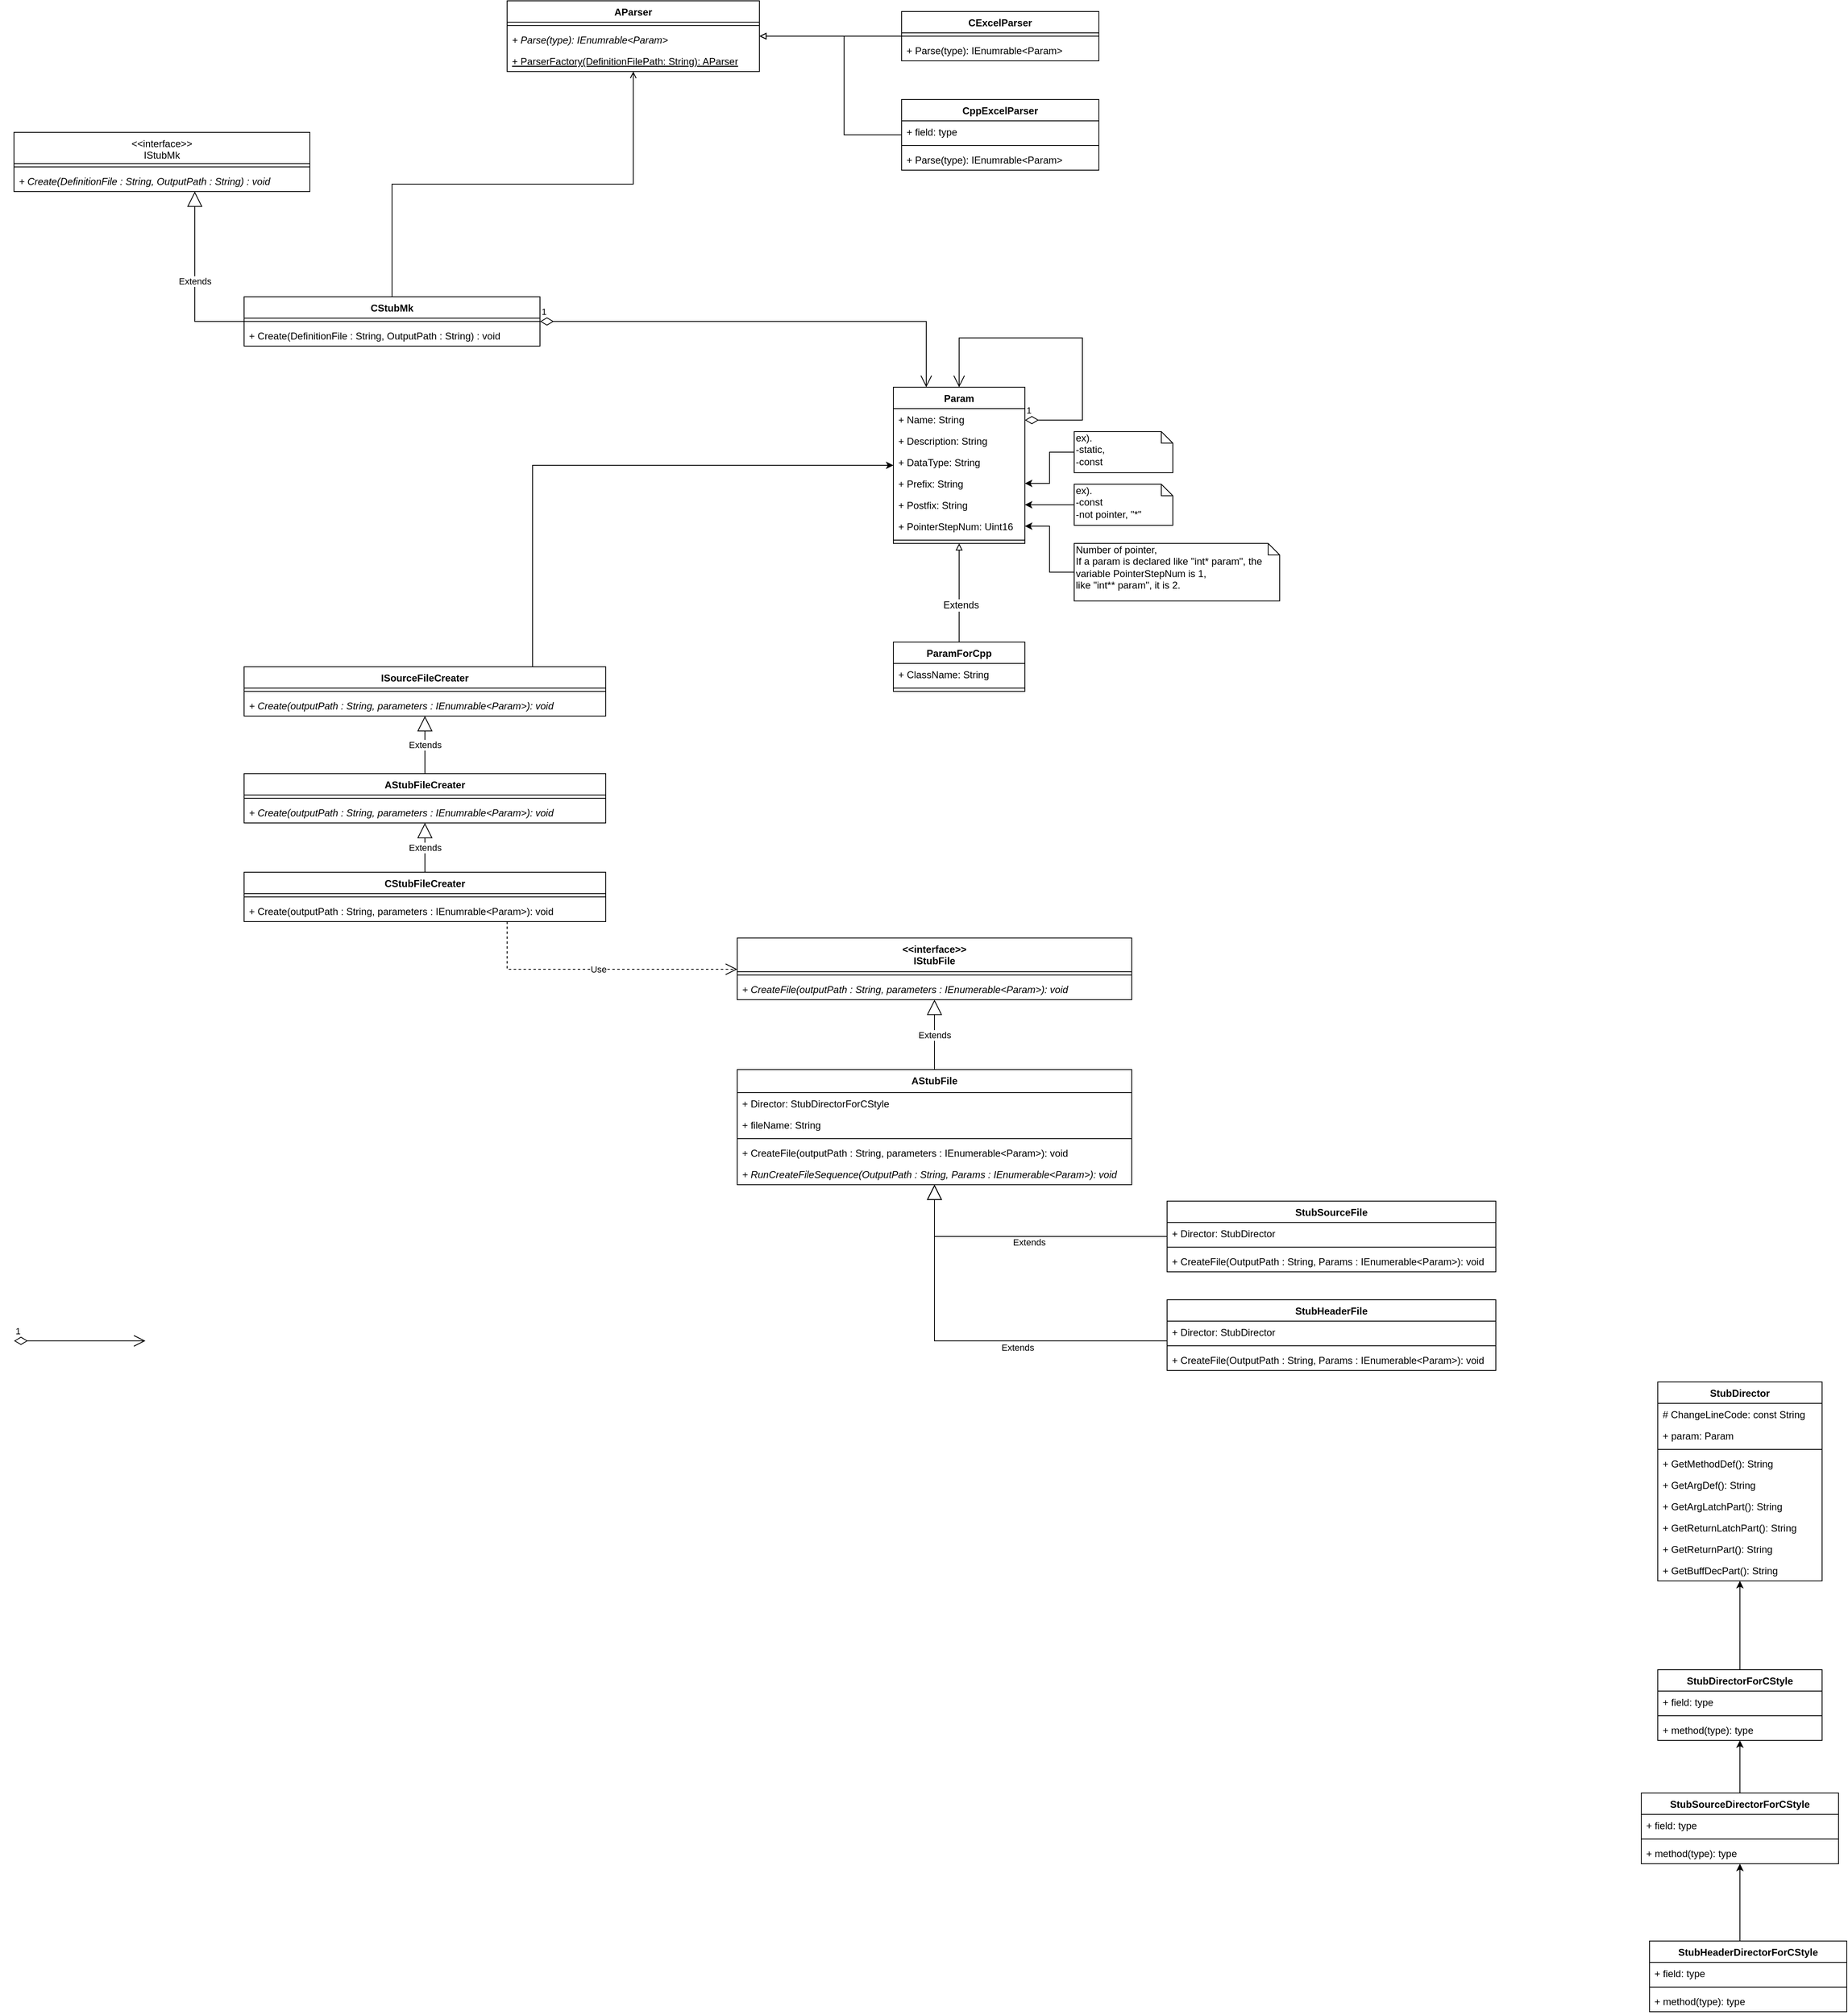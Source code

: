 <mxfile version="12.4.2" type="device" pages="2"><diagram id="QVvu_ek43hdtVGFrfovL" name="Class diagram"><mxGraphModel dx="1913" dy="2015" grid="1" gridSize="10" guides="1" tooltips="1" connect="1" arrows="1" fold="1" page="1" pageScale="1" pageWidth="827" pageHeight="1169" math="0" shadow="0"><root><mxCell id="0"/><mxCell id="1" parent="0"/><mxCell id="JqmOEWngRKhRQlTypjAN-6" style="edgeStyle=orthogonalEdgeStyle;rounded=0;orthogonalLoop=1;jettySize=auto;html=1;endArrow=open;endFill=0;" parent="1" source="FPUpxsADe26cOMh3PT_w-1" target="S-j-BMyVQvXEw7GV-qW3-18" edge="1"><mxGeometry relative="1" as="geometry"/></mxCell><mxCell id="FPUpxsADe26cOMh3PT_w-1" value="CStubMk" style="swimlane;fontStyle=1;align=center;verticalAlign=top;childLayout=stackLayout;horizontal=1;startSize=26;horizontalStack=0;resizeParent=1;resizeParentMax=0;resizeLast=0;collapsible=1;marginBottom=0;" parent="1" vertex="1"><mxGeometry x="40" y="40" width="360" height="60" as="geometry"/></mxCell><mxCell id="FPUpxsADe26cOMh3PT_w-3" value="" style="line;strokeWidth=1;fillColor=none;align=left;verticalAlign=middle;spacingTop=-1;spacingLeft=3;spacingRight=3;rotatable=0;labelPosition=right;points=[];portConstraint=eastwest;" parent="FPUpxsADe26cOMh3PT_w-1" vertex="1"><mxGeometry y="26" width="360" height="8" as="geometry"/></mxCell><mxCell id="FPUpxsADe26cOMh3PT_w-4" value="+ Create(DefinitionFile : String, OutputPath : String) : void" style="text;strokeColor=none;fillColor=none;align=left;verticalAlign=top;spacingLeft=4;spacingRight=4;overflow=hidden;rotatable=0;points=[[0,0.5],[1,0.5]];portConstraint=eastwest;" parent="FPUpxsADe26cOMh3PT_w-1" vertex="1"><mxGeometry y="34" width="360" height="26" as="geometry"/></mxCell><mxCell id="FPUpxsADe26cOMh3PT_w-5" value="Param" style="swimlane;fontStyle=1;align=center;verticalAlign=top;childLayout=stackLayout;horizontal=1;startSize=26;horizontalStack=0;resizeParent=1;resizeParentMax=0;resizeLast=0;collapsible=1;marginBottom=0;" parent="1" vertex="1"><mxGeometry x="830" y="150" width="160" height="190" as="geometry"/></mxCell><mxCell id="FPUpxsADe26cOMh3PT_w-6" value="+ Name: String" style="text;strokeColor=none;fillColor=none;align=left;verticalAlign=top;spacingLeft=4;spacingRight=4;overflow=hidden;rotatable=0;points=[[0,0.5],[1,0.5]];portConstraint=eastwest;" parent="FPUpxsADe26cOMh3PT_w-5" vertex="1"><mxGeometry y="26" width="160" height="26" as="geometry"/></mxCell><mxCell id="FPUpxsADe26cOMh3PT_w-13" value="+ Description: String" style="text;strokeColor=none;fillColor=none;align=left;verticalAlign=top;spacingLeft=4;spacingRight=4;overflow=hidden;rotatable=0;points=[[0,0.5],[1,0.5]];portConstraint=eastwest;" parent="FPUpxsADe26cOMh3PT_w-5" vertex="1"><mxGeometry y="52" width="160" height="26" as="geometry"/></mxCell><mxCell id="FPUpxsADe26cOMh3PT_w-9" value="+ DataType: String" style="text;strokeColor=none;fillColor=none;align=left;verticalAlign=top;spacingLeft=4;spacingRight=4;overflow=hidden;rotatable=0;points=[[0,0.5],[1,0.5]];portConstraint=eastwest;" parent="FPUpxsADe26cOMh3PT_w-5" vertex="1"><mxGeometry y="78" width="160" height="26" as="geometry"/></mxCell><mxCell id="FPUpxsADe26cOMh3PT_w-10" value="+ Prefix: String" style="text;strokeColor=none;fillColor=none;align=left;verticalAlign=top;spacingLeft=4;spacingRight=4;overflow=hidden;rotatable=0;points=[[0,0.5],[1,0.5]];portConstraint=eastwest;" parent="FPUpxsADe26cOMh3PT_w-5" vertex="1"><mxGeometry y="104" width="160" height="26" as="geometry"/></mxCell><mxCell id="FPUpxsADe26cOMh3PT_w-11" value="+ Postfix: String" style="text;strokeColor=none;fillColor=none;align=left;verticalAlign=top;spacingLeft=4;spacingRight=4;overflow=hidden;rotatable=0;points=[[0,0.5],[1,0.5]];portConstraint=eastwest;" parent="FPUpxsADe26cOMh3PT_w-5" vertex="1"><mxGeometry y="130" width="160" height="26" as="geometry"/></mxCell><mxCell id="FPUpxsADe26cOMh3PT_w-12" value="+ PointerStepNum: Uint16" style="text;strokeColor=none;fillColor=none;align=left;verticalAlign=top;spacingLeft=4;spacingRight=4;overflow=hidden;rotatable=0;points=[[0,0.5],[1,0.5]];portConstraint=eastwest;" parent="FPUpxsADe26cOMh3PT_w-5" vertex="1"><mxGeometry y="156" width="160" height="26" as="geometry"/></mxCell><mxCell id="FPUpxsADe26cOMh3PT_w-7" value="" style="line;strokeWidth=1;fillColor=none;align=left;verticalAlign=middle;spacingTop=-1;spacingLeft=3;spacingRight=3;rotatable=0;labelPosition=right;points=[];portConstraint=eastwest;" parent="FPUpxsADe26cOMh3PT_w-5" vertex="1"><mxGeometry y="182" width="160" height="8" as="geometry"/></mxCell><mxCell id="FPUpxsADe26cOMh3PT_w-17" value="1" style="endArrow=open;html=1;endSize=12;startArrow=diamondThin;startSize=14;startFill=0;edgeStyle=orthogonalEdgeStyle;align=left;verticalAlign=bottom;rounded=0;" parent="1" source="FPUpxsADe26cOMh3PT_w-5" target="FPUpxsADe26cOMh3PT_w-5" edge="1"><mxGeometry x="-1" y="3" relative="1" as="geometry"><mxPoint x="890" y="410" as="sourcePoint"/><mxPoint x="1060" y="180" as="targetPoint"/><Array as="points"><mxPoint x="1060" y="190"/><mxPoint x="1060" y="90"/><mxPoint x="910" y="90"/></Array></mxGeometry></mxCell><mxCell id="FPUpxsADe26cOMh3PT_w-19" style="edgeStyle=orthogonalEdgeStyle;rounded=0;orthogonalLoop=1;jettySize=auto;html=1;" parent="1" source="FPUpxsADe26cOMh3PT_w-18" target="FPUpxsADe26cOMh3PT_w-10" edge="1"><mxGeometry relative="1" as="geometry"/></mxCell><mxCell id="FPUpxsADe26cOMh3PT_w-18" value="ex).&lt;br&gt;-static,&lt;br&gt;-const" style="shape=note;whiteSpace=wrap;html=1;size=14;verticalAlign=top;align=left;spacingTop=-6;" parent="1" vertex="1"><mxGeometry x="1050" y="204" width="120" height="50" as="geometry"/></mxCell><mxCell id="FPUpxsADe26cOMh3PT_w-21" style="edgeStyle=orthogonalEdgeStyle;rounded=0;orthogonalLoop=1;jettySize=auto;html=1;" parent="1" source="FPUpxsADe26cOMh3PT_w-20" target="FPUpxsADe26cOMh3PT_w-11" edge="1"><mxGeometry relative="1" as="geometry"/></mxCell><mxCell id="FPUpxsADe26cOMh3PT_w-20" value="ex).&lt;br&gt;-const&lt;br&gt;-not pointer, &quot;*&quot;" style="shape=note;whiteSpace=wrap;html=1;size=14;verticalAlign=top;align=left;spacingTop=-6;" parent="1" vertex="1"><mxGeometry x="1050" y="268" width="120" height="50" as="geometry"/></mxCell><mxCell id="FPUpxsADe26cOMh3PT_w-23" style="edgeStyle=orthogonalEdgeStyle;rounded=0;orthogonalLoop=1;jettySize=auto;html=1;" parent="1" source="FPUpxsADe26cOMh3PT_w-22" target="FPUpxsADe26cOMh3PT_w-12" edge="1"><mxGeometry relative="1" as="geometry"><Array as="points"><mxPoint x="1020" y="375"/><mxPoint x="1020" y="319"/></Array></mxGeometry></mxCell><mxCell id="FPUpxsADe26cOMh3PT_w-22" value="Number of pointer,&lt;br&gt;If a param is declared like &quot;int* param&quot;, the variable PointerStepNum is 1,&lt;br&gt;like &quot;int** param&quot;, it is 2." style="shape=note;whiteSpace=wrap;html=1;size=14;verticalAlign=top;align=left;spacingTop=-6;" parent="1" vertex="1"><mxGeometry x="1050" y="340" width="250" height="70" as="geometry"/></mxCell><mxCell id="FPUpxsADe26cOMh3PT_w-28" style="edgeStyle=orthogonalEdgeStyle;rounded=0;orthogonalLoop=1;jettySize=auto;html=1;" parent="1" source="FPUpxsADe26cOMh3PT_w-24" target="FPUpxsADe26cOMh3PT_w-5" edge="1"><mxGeometry relative="1" as="geometry"><Array as="points"><mxPoint x="391" y="245"/></Array></mxGeometry></mxCell><mxCell id="FPUpxsADe26cOMh3PT_w-24" value="ISourceFileCreater" style="swimlane;fontStyle=1;align=center;verticalAlign=top;childLayout=stackLayout;horizontal=1;startSize=26;horizontalStack=0;resizeParent=1;resizeParentMax=0;resizeLast=0;collapsible=1;marginBottom=0;" parent="1" vertex="1"><mxGeometry x="40" y="490" width="440" height="60" as="geometry"/></mxCell><mxCell id="FPUpxsADe26cOMh3PT_w-26" value="" style="line;strokeWidth=1;fillColor=none;align=left;verticalAlign=middle;spacingTop=-1;spacingLeft=3;spacingRight=3;rotatable=0;labelPosition=right;points=[];portConstraint=eastwest;" parent="FPUpxsADe26cOMh3PT_w-24" vertex="1"><mxGeometry y="26" width="440" height="8" as="geometry"/></mxCell><mxCell id="FPUpxsADe26cOMh3PT_w-27" value="+ Create(outputPath : String, parameters : IEnumrable&lt;Param&gt;): void" style="text;strokeColor=none;fillColor=none;align=left;verticalAlign=top;spacingLeft=4;spacingRight=4;overflow=hidden;rotatable=0;points=[[0,0.5],[1,0.5]];portConstraint=eastwest;fontStyle=2" parent="FPUpxsADe26cOMh3PT_w-24" vertex="1"><mxGeometry y="34" width="440" height="26" as="geometry"/></mxCell><mxCell id="JqmOEWngRKhRQlTypjAN-1" style="edgeStyle=orthogonalEdgeStyle;rounded=0;orthogonalLoop=1;jettySize=auto;html=1;endArrow=block;endFill=0;" parent="1" source="FPUpxsADe26cOMh3PT_w-37" target="FPUpxsADe26cOMh3PT_w-5" edge="1"><mxGeometry relative="1" as="geometry"/></mxCell><mxCell id="JqmOEWngRKhRQlTypjAN-2" value="Extends" style="text;html=1;align=center;verticalAlign=middle;resizable=0;points=[];;labelBackgroundColor=#ffffff;" parent="JqmOEWngRKhRQlTypjAN-1" vertex="1" connectable="0"><mxGeometry x="-0.25" y="-2" relative="1" as="geometry"><mxPoint as="offset"/></mxGeometry></mxCell><mxCell id="FPUpxsADe26cOMh3PT_w-37" value="ParamForCpp" style="swimlane;fontStyle=1;align=center;verticalAlign=top;childLayout=stackLayout;horizontal=1;startSize=26;horizontalStack=0;resizeParent=1;resizeParentMax=0;resizeLast=0;collapsible=1;marginBottom=0;" parent="1" vertex="1"><mxGeometry x="830" y="460" width="160" height="60" as="geometry"/></mxCell><mxCell id="FPUpxsADe26cOMh3PT_w-38" value="+ ClassName: String" style="text;strokeColor=none;fillColor=none;align=left;verticalAlign=top;spacingLeft=4;spacingRight=4;overflow=hidden;rotatable=0;points=[[0,0.5],[1,0.5]];portConstraint=eastwest;" parent="FPUpxsADe26cOMh3PT_w-37" vertex="1"><mxGeometry y="26" width="160" height="26" as="geometry"/></mxCell><mxCell id="FPUpxsADe26cOMh3PT_w-39" value="" style="line;strokeWidth=1;fillColor=none;align=left;verticalAlign=middle;spacingTop=-1;spacingLeft=3;spacingRight=3;rotatable=0;labelPosition=right;points=[];portConstraint=eastwest;" parent="FPUpxsADe26cOMh3PT_w-37" vertex="1"><mxGeometry y="52" width="160" height="8" as="geometry"/></mxCell><mxCell id="4OHOIxx0dnx0S5uW3_Jd-1" value="StubSourceFile" style="swimlane;fontStyle=1;align=center;verticalAlign=top;childLayout=stackLayout;horizontal=1;startSize=26;horizontalStack=0;resizeParent=1;resizeParentMax=0;resizeLast=0;collapsible=1;marginBottom=0;" parent="1" vertex="1"><mxGeometry x="1163" y="1140" width="400" height="86" as="geometry"/></mxCell><mxCell id="4OHOIxx0dnx0S5uW3_Jd-43" value="+ Director: StubDirector" style="text;strokeColor=none;fillColor=none;align=left;verticalAlign=top;spacingLeft=4;spacingRight=4;overflow=hidden;rotatable=0;points=[[0,0.5],[1,0.5]];portConstraint=eastwest;" parent="4OHOIxx0dnx0S5uW3_Jd-1" vertex="1"><mxGeometry y="26" width="400" height="26" as="geometry"/></mxCell><mxCell id="4OHOIxx0dnx0S5uW3_Jd-3" value="" style="line;strokeWidth=1;fillColor=none;align=left;verticalAlign=middle;spacingTop=-1;spacingLeft=3;spacingRight=3;rotatable=0;labelPosition=right;points=[];portConstraint=eastwest;" parent="4OHOIxx0dnx0S5uW3_Jd-1" vertex="1"><mxGeometry y="52" width="400" height="8" as="geometry"/></mxCell><mxCell id="4OHOIxx0dnx0S5uW3_Jd-64" value="+ CreateFile(OutputPath : String, Params : IEnumerable&lt;Param&gt;): void" style="text;strokeColor=none;fillColor=none;align=left;verticalAlign=top;spacingLeft=4;spacingRight=4;overflow=hidden;rotatable=0;points=[[0,0.5],[1,0.5]];portConstraint=eastwest;fontStyle=0" parent="4OHOIxx0dnx0S5uW3_Jd-1" vertex="1"><mxGeometry y="60" width="400" height="26" as="geometry"/></mxCell><mxCell id="4OHOIxx0dnx0S5uW3_Jd-6" value="StubHeaderFile" style="swimlane;fontStyle=1;align=center;verticalAlign=top;childLayout=stackLayout;horizontal=1;startSize=26;horizontalStack=0;resizeParent=1;resizeParentMax=0;resizeLast=0;collapsible=1;marginBottom=0;" parent="1" vertex="1"><mxGeometry x="1163" y="1260" width="400" height="86" as="geometry"/></mxCell><mxCell id="4OHOIxx0dnx0S5uW3_Jd-44" value="+ Director: StubDirector" style="text;strokeColor=none;fillColor=none;align=left;verticalAlign=top;spacingLeft=4;spacingRight=4;overflow=hidden;rotatable=0;points=[[0,0.5],[1,0.5]];portConstraint=eastwest;" parent="4OHOIxx0dnx0S5uW3_Jd-6" vertex="1"><mxGeometry y="26" width="400" height="26" as="geometry"/></mxCell><mxCell id="4OHOIxx0dnx0S5uW3_Jd-7" value="" style="line;strokeWidth=1;fillColor=none;align=left;verticalAlign=middle;spacingTop=-1;spacingLeft=3;spacingRight=3;rotatable=0;labelPosition=right;points=[];portConstraint=eastwest;" parent="4OHOIxx0dnx0S5uW3_Jd-6" vertex="1"><mxGeometry y="52" width="400" height="8" as="geometry"/></mxCell><mxCell id="4OHOIxx0dnx0S5uW3_Jd-65" value="+ CreateFile(OutputPath : String, Params : IEnumerable&lt;Param&gt;): void" style="text;strokeColor=none;fillColor=none;align=left;verticalAlign=top;spacingLeft=4;spacingRight=4;overflow=hidden;rotatable=0;points=[[0,0.5],[1,0.5]];portConstraint=eastwest;fontStyle=0" parent="4OHOIxx0dnx0S5uW3_Jd-6" vertex="1"><mxGeometry y="60" width="400" height="26" as="geometry"/></mxCell><mxCell id="4OHOIxx0dnx0S5uW3_Jd-15" value="StubDirector" style="swimlane;fontStyle=1;align=center;verticalAlign=top;childLayout=stackLayout;horizontal=1;startSize=26;horizontalStack=0;resizeParent=1;resizeParentMax=0;resizeLast=0;collapsible=1;marginBottom=0;" parent="1" vertex="1"><mxGeometry x="1760" y="1360" width="200" height="242" as="geometry"/></mxCell><mxCell id="4OHOIxx0dnx0S5uW3_Jd-41" value="# ChangeLineCode: const String" style="text;strokeColor=none;fillColor=none;align=left;verticalAlign=top;spacingLeft=4;spacingRight=4;overflow=hidden;rotatable=0;points=[[0,0.5],[1,0.5]];portConstraint=eastwest;" parent="4OHOIxx0dnx0S5uW3_Jd-15" vertex="1"><mxGeometry y="26" width="200" height="26" as="geometry"/></mxCell><mxCell id="4OHOIxx0dnx0S5uW3_Jd-16" value="+ param: Param" style="text;strokeColor=none;fillColor=none;align=left;verticalAlign=top;spacingLeft=4;spacingRight=4;overflow=hidden;rotatable=0;points=[[0,0.5],[1,0.5]];portConstraint=eastwest;" parent="4OHOIxx0dnx0S5uW3_Jd-15" vertex="1"><mxGeometry y="52" width="200" height="26" as="geometry"/></mxCell><mxCell id="4OHOIxx0dnx0S5uW3_Jd-17" value="" style="line;strokeWidth=1;fillColor=none;align=left;verticalAlign=middle;spacingTop=-1;spacingLeft=3;spacingRight=3;rotatable=0;labelPosition=right;points=[];portConstraint=eastwest;" parent="4OHOIxx0dnx0S5uW3_Jd-15" vertex="1"><mxGeometry y="78" width="200" height="8" as="geometry"/></mxCell><mxCell id="4OHOIxx0dnx0S5uW3_Jd-18" value="+ GetMethodDef(): String" style="text;strokeColor=none;fillColor=none;align=left;verticalAlign=top;spacingLeft=4;spacingRight=4;overflow=hidden;rotatable=0;points=[[0,0.5],[1,0.5]];portConstraint=eastwest;" parent="4OHOIxx0dnx0S5uW3_Jd-15" vertex="1"><mxGeometry y="86" width="200" height="26" as="geometry"/></mxCell><mxCell id="4OHOIxx0dnx0S5uW3_Jd-19" value="+ GetArgDef(): String" style="text;strokeColor=none;fillColor=none;align=left;verticalAlign=top;spacingLeft=4;spacingRight=4;overflow=hidden;rotatable=0;points=[[0,0.5],[1,0.5]];portConstraint=eastwest;" parent="4OHOIxx0dnx0S5uW3_Jd-15" vertex="1"><mxGeometry y="112" width="200" height="26" as="geometry"/></mxCell><mxCell id="4OHOIxx0dnx0S5uW3_Jd-20" value="+ GetArgLatchPart(): String" style="text;strokeColor=none;fillColor=none;align=left;verticalAlign=top;spacingLeft=4;spacingRight=4;overflow=hidden;rotatable=0;points=[[0,0.5],[1,0.5]];portConstraint=eastwest;" parent="4OHOIxx0dnx0S5uW3_Jd-15" vertex="1"><mxGeometry y="138" width="200" height="26" as="geometry"/></mxCell><mxCell id="4OHOIxx0dnx0S5uW3_Jd-21" value="+ GetReturnLatchPart(): String" style="text;strokeColor=none;fillColor=none;align=left;verticalAlign=top;spacingLeft=4;spacingRight=4;overflow=hidden;rotatable=0;points=[[0,0.5],[1,0.5]];portConstraint=eastwest;" parent="4OHOIxx0dnx0S5uW3_Jd-15" vertex="1"><mxGeometry y="164" width="200" height="26" as="geometry"/></mxCell><mxCell id="4OHOIxx0dnx0S5uW3_Jd-42" value="+ GetReturnPart(): String" style="text;strokeColor=none;fillColor=none;align=left;verticalAlign=top;spacingLeft=4;spacingRight=4;overflow=hidden;rotatable=0;points=[[0,0.5],[1,0.5]];portConstraint=eastwest;" parent="4OHOIxx0dnx0S5uW3_Jd-15" vertex="1"><mxGeometry y="190" width="200" height="26" as="geometry"/></mxCell><mxCell id="4OHOIxx0dnx0S5uW3_Jd-37" value="+ GetBuffDecPart(): String" style="text;strokeColor=none;fillColor=none;align=left;verticalAlign=top;spacingLeft=4;spacingRight=4;overflow=hidden;rotatable=0;points=[[0,0.5],[1,0.5]];portConstraint=eastwest;" parent="4OHOIxx0dnx0S5uW3_Jd-15" vertex="1"><mxGeometry y="216" width="200" height="26" as="geometry"/></mxCell><mxCell id="4OHOIxx0dnx0S5uW3_Jd-54" value="AStubFile" style="swimlane;fontStyle=1;align=center;verticalAlign=top;childLayout=stackLayout;horizontal=1;startSize=28;horizontalStack=0;resizeParent=1;resizeParentMax=0;resizeLast=0;collapsible=1;marginBottom=0;" parent="1" vertex="1"><mxGeometry x="640" y="980" width="480" height="140" as="geometry"/></mxCell><mxCell id="Dy_hGexzc8GMt8z0OF9P-2" value="+ Director: StubDirectorForCStyle" style="text;strokeColor=none;fillColor=none;align=left;verticalAlign=top;spacingLeft=4;spacingRight=4;overflow=hidden;rotatable=0;points=[[0,0.5],[1,0.5]];portConstraint=eastwest;" parent="4OHOIxx0dnx0S5uW3_Jd-54" vertex="1"><mxGeometry y="28" width="480" height="26" as="geometry"/></mxCell><mxCell id="Dy_hGexzc8GMt8z0OF9P-3" value="+ fileName: String" style="text;strokeColor=none;fillColor=none;align=left;verticalAlign=top;spacingLeft=4;spacingRight=4;overflow=hidden;rotatable=0;points=[[0,0.5],[1,0.5]];portConstraint=eastwest;" parent="4OHOIxx0dnx0S5uW3_Jd-54" vertex="1"><mxGeometry y="54" width="480" height="26" as="geometry"/></mxCell><mxCell id="4OHOIxx0dnx0S5uW3_Jd-56" value="" style="line;strokeWidth=1;fillColor=none;align=left;verticalAlign=middle;spacingTop=-1;spacingLeft=3;spacingRight=3;rotatable=0;labelPosition=right;points=[];portConstraint=eastwest;" parent="4OHOIxx0dnx0S5uW3_Jd-54" vertex="1"><mxGeometry y="80" width="480" height="8" as="geometry"/></mxCell><mxCell id="Dy_hGexzc8GMt8z0OF9P-1" value="+ CreateFile(outputPath : String, parameters : IEnumerable&lt;Param&gt;): void" style="text;strokeColor=none;fillColor=none;align=left;verticalAlign=top;spacingLeft=4;spacingRight=4;overflow=hidden;rotatable=0;points=[[0,0.5],[1,0.5]];portConstraint=eastwest;fontStyle=0" parent="4OHOIxx0dnx0S5uW3_Jd-54" vertex="1"><mxGeometry y="88" width="480" height="26" as="geometry"/></mxCell><mxCell id="4OHOIxx0dnx0S5uW3_Jd-61" value="+ RunCreateFileSequence(OutputPath : String, Params : IEnumerable&lt;Param&gt;): void" style="text;strokeColor=none;fillColor=none;align=left;verticalAlign=top;spacingLeft=4;spacingRight=4;overflow=hidden;rotatable=0;points=[[0,0.5],[1,0.5]];portConstraint=eastwest;fontStyle=2" parent="4OHOIxx0dnx0S5uW3_Jd-54" vertex="1"><mxGeometry y="114" width="480" height="26" as="geometry"/></mxCell><mxCell id="Dy_hGexzc8GMt8z0OF9P-4" value="&lt;&lt;interface&gt;&gt;&#10;IStubFile" style="swimlane;fontStyle=1;align=center;verticalAlign=top;childLayout=stackLayout;horizontal=1;startSize=41;horizontalStack=0;resizeParent=1;resizeParentMax=0;resizeLast=0;collapsible=1;marginBottom=0;" parent="1" vertex="1"><mxGeometry x="640" y="820" width="480" height="75" as="geometry"/></mxCell><mxCell id="Dy_hGexzc8GMt8z0OF9P-7" value="" style="line;strokeWidth=1;fillColor=none;align=left;verticalAlign=middle;spacingTop=-1;spacingLeft=3;spacingRight=3;rotatable=0;labelPosition=right;points=[];portConstraint=eastwest;" parent="Dy_hGexzc8GMt8z0OF9P-4" vertex="1"><mxGeometry y="41" width="480" height="8" as="geometry"/></mxCell><mxCell id="Dy_hGexzc8GMt8z0OF9P-8" value="+ CreateFile(outputPath : String, parameters : IEnumerable&lt;Param&gt;): void" style="text;strokeColor=none;fillColor=none;align=left;verticalAlign=top;spacingLeft=4;spacingRight=4;overflow=hidden;rotatable=0;points=[[0,0.5],[1,0.5]];portConstraint=eastwest;fontStyle=2" parent="Dy_hGexzc8GMt8z0OF9P-4" vertex="1"><mxGeometry y="49" width="480" height="26" as="geometry"/></mxCell><mxCell id="Dy_hGexzc8GMt8z0OF9P-11" value="AStubFileCreater" style="swimlane;fontStyle=1;align=center;verticalAlign=top;childLayout=stackLayout;horizontal=1;startSize=26;horizontalStack=0;resizeParent=1;resizeParentMax=0;resizeLast=0;collapsible=1;marginBottom=0;" parent="1" vertex="1"><mxGeometry x="40" y="620" width="440" height="60" as="geometry"/></mxCell><mxCell id="Dy_hGexzc8GMt8z0OF9P-13" value="" style="line;strokeWidth=1;fillColor=none;align=left;verticalAlign=middle;spacingTop=-1;spacingLeft=3;spacingRight=3;rotatable=0;labelPosition=right;points=[];portConstraint=eastwest;" parent="Dy_hGexzc8GMt8z0OF9P-11" vertex="1"><mxGeometry y="26" width="440" height="8" as="geometry"/></mxCell><mxCell id="Dy_hGexzc8GMt8z0OF9P-27" value="+ Create(outputPath : String, parameters : IEnumrable&lt;Param&gt;): void" style="text;strokeColor=none;fillColor=none;align=left;verticalAlign=top;spacingLeft=4;spacingRight=4;overflow=hidden;rotatable=0;points=[[0,0.5],[1,0.5]];portConstraint=eastwest;fontStyle=2" parent="Dy_hGexzc8GMt8z0OF9P-11" vertex="1"><mxGeometry y="34" width="440" height="26" as="geometry"/></mxCell><mxCell id="Dy_hGexzc8GMt8z0OF9P-16" value="CStubFileCreater" style="swimlane;fontStyle=1;align=center;verticalAlign=top;childLayout=stackLayout;horizontal=1;startSize=26;horizontalStack=0;resizeParent=1;resizeParentMax=0;resizeLast=0;collapsible=1;marginBottom=0;" parent="1" vertex="1"><mxGeometry x="40" y="740" width="440" height="60" as="geometry"/></mxCell><mxCell id="Dy_hGexzc8GMt8z0OF9P-17" value="" style="line;strokeWidth=1;fillColor=none;align=left;verticalAlign=middle;spacingTop=-1;spacingLeft=3;spacingRight=3;rotatable=0;labelPosition=right;points=[];portConstraint=eastwest;" parent="Dy_hGexzc8GMt8z0OF9P-16" vertex="1"><mxGeometry y="26" width="440" height="8" as="geometry"/></mxCell><mxCell id="Dy_hGexzc8GMt8z0OF9P-28" value="+ Create(outputPath : String, parameters : IEnumrable&lt;Param&gt;): void" style="text;strokeColor=none;fillColor=none;align=left;verticalAlign=top;spacingLeft=4;spacingRight=4;overflow=hidden;rotatable=0;points=[[0,0.5],[1,0.5]];portConstraint=eastwest;fontStyle=0" parent="Dy_hGexzc8GMt8z0OF9P-16" vertex="1"><mxGeometry y="34" width="440" height="26" as="geometry"/></mxCell><mxCell id="Dy_hGexzc8GMt8z0OF9P-19" value="Extends" style="endArrow=block;endSize=16;endFill=0;html=1;" parent="1" source="Dy_hGexzc8GMt8z0OF9P-11" target="FPUpxsADe26cOMh3PT_w-24" edge="1"><mxGeometry width="160" relative="1" as="geometry"><mxPoint x="310" y="600" as="sourcePoint"/><mxPoint x="220" y="910" as="targetPoint"/></mxGeometry></mxCell><mxCell id="Dy_hGexzc8GMt8z0OF9P-20" value="Extends" style="endArrow=block;endSize=16;endFill=0;html=1;" parent="1" source="Dy_hGexzc8GMt8z0OF9P-16" target="Dy_hGexzc8GMt8z0OF9P-11" edge="1"><mxGeometry width="160" relative="1" as="geometry"><mxPoint x="140" y="960" as="sourcePoint"/><mxPoint x="300" y="960" as="targetPoint"/></mxGeometry></mxCell><mxCell id="Dy_hGexzc8GMt8z0OF9P-21" value="Extends" style="endArrow=block;endSize=16;endFill=0;html=1;" parent="1" source="4OHOIxx0dnx0S5uW3_Jd-54" target="Dy_hGexzc8GMt8z0OF9P-4" edge="1"><mxGeometry width="160" relative="1" as="geometry"><mxPoint x="830" y="1240" as="sourcePoint"/><mxPoint x="990" y="1240" as="targetPoint"/></mxGeometry></mxCell><mxCell id="Dy_hGexzc8GMt8z0OF9P-22" value="Extends" style="endArrow=block;endSize=16;endFill=0;html=1;edgeStyle=orthogonalEdgeStyle;rounded=0;" parent="1" source="4OHOIxx0dnx0S5uW3_Jd-1" target="4OHOIxx0dnx0S5uW3_Jd-54" edge="1"><mxGeometry x="-0.029" y="7" width="160" relative="1" as="geometry"><mxPoint x="650" y="1310" as="sourcePoint"/><mxPoint x="810" y="1310" as="targetPoint"/><mxPoint as="offset"/></mxGeometry></mxCell><mxCell id="Dy_hGexzc8GMt8z0OF9P-23" value="Extends" style="endArrow=block;endSize=16;endFill=0;html=1;edgeStyle=elbowEdgeStyle;rounded=0;elbow=vertical;" parent="1" source="4OHOIxx0dnx0S5uW3_Jd-6" target="4OHOIxx0dnx0S5uW3_Jd-54" edge="1"><mxGeometry x="-0.23" y="8" width="160" relative="1" as="geometry"><mxPoint x="770" y="1330" as="sourcePoint"/><mxPoint x="930" y="1330" as="targetPoint"/><Array as="points"><mxPoint x="880" y="1310"/></Array><mxPoint as="offset"/></mxGeometry></mxCell><mxCell id="Dy_hGexzc8GMt8z0OF9P-24" value="Use" style="endArrow=open;endSize=12;dashed=1;html=1;edgeStyle=orthogonalEdgeStyle;strokeColor=#000000;rounded=0;fillColor=#ffe6cc;" parent="1" source="Dy_hGexzc8GMt8z0OF9P-16" target="Dy_hGexzc8GMt8z0OF9P-4" edge="1"><mxGeometry width="160" relative="1" as="geometry"><mxPoint x="230" y="990" as="sourcePoint"/><mxPoint x="390" y="990" as="targetPoint"/><Array as="points"><mxPoint x="360" y="858"/></Array></mxGeometry></mxCell><mxCell id="S-j-BMyVQvXEw7GV-qW3-5" value="1" style="endArrow=open;html=1;endSize=12;startArrow=diamondThin;startSize=14;startFill=0;edgeStyle=orthogonalEdgeStyle;align=left;verticalAlign=bottom;rounded=0;" parent="1" source="FPUpxsADe26cOMh3PT_w-1" target="FPUpxsADe26cOMh3PT_w-5" edge="1"><mxGeometry x="-1" y="3" relative="1" as="geometry"><mxPoint x="450" y="80" as="sourcePoint"/><mxPoint x="810" y="130" as="targetPoint"/><Array as="points"><mxPoint x="870" y="70"/></Array></mxGeometry></mxCell><mxCell id="S-j-BMyVQvXEw7GV-qW3-8" value="&lt;&lt;interface&gt;&gt;&#10;IStubMk" style="swimlane;fontStyle=0;align=center;verticalAlign=top;childLayout=stackLayout;horizontal=1;startSize=38;horizontalStack=0;resizeParent=1;resizeParentMax=0;resizeLast=0;collapsible=1;marginBottom=0;" parent="1" vertex="1"><mxGeometry x="-240" y="-160" width="360" height="72" as="geometry"/></mxCell><mxCell id="S-j-BMyVQvXEw7GV-qW3-10" value="" style="line;strokeWidth=1;fillColor=none;align=left;verticalAlign=middle;spacingTop=-1;spacingLeft=3;spacingRight=3;rotatable=0;labelPosition=right;points=[];portConstraint=eastwest;" parent="S-j-BMyVQvXEw7GV-qW3-8" vertex="1"><mxGeometry y="38" width="360" height="8" as="geometry"/></mxCell><mxCell id="S-j-BMyVQvXEw7GV-qW3-12" value="+ Create(DefinitionFile : String, OutputPath : String) : void" style="text;strokeColor=none;fillColor=none;align=left;verticalAlign=top;spacingLeft=4;spacingRight=4;overflow=hidden;rotatable=0;points=[[0,0.5],[1,0.5]];portConstraint=eastwest;fontStyle=2" parent="S-j-BMyVQvXEw7GV-qW3-8" vertex="1"><mxGeometry y="46" width="360" height="26" as="geometry"/></mxCell><mxCell id="S-j-BMyVQvXEw7GV-qW3-13" value="1" style="endArrow=open;html=1;endSize=12;startArrow=diamondThin;startSize=14;startFill=0;edgeStyle=orthogonalEdgeStyle;align=left;verticalAlign=bottom;" parent="1" edge="1"><mxGeometry x="-1" y="3" relative="1" as="geometry"><mxPoint x="-240" y="1310" as="sourcePoint"/><mxPoint x="-80" y="1310" as="targetPoint"/></mxGeometry></mxCell><mxCell id="S-j-BMyVQvXEw7GV-qW3-14" value="Extends" style="endArrow=block;endSize=16;endFill=0;html=1;edgeStyle=orthogonalEdgeStyle;strokeColor=#000000;rounded=0;" parent="1" source="FPUpxsADe26cOMh3PT_w-1" target="S-j-BMyVQvXEw7GV-qW3-8" edge="1"><mxGeometry width="160" relative="1" as="geometry"><mxPoint x="-270" y="219" as="sourcePoint"/><mxPoint x="-110" y="219" as="targetPoint"/><Array as="points"><mxPoint x="-20" y="70"/></Array></mxGeometry></mxCell><mxCell id="S-j-BMyVQvXEw7GV-qW3-18" value="AParser" style="swimlane;fontStyle=1;align=center;verticalAlign=top;childLayout=stackLayout;horizontal=1;startSize=26;horizontalStack=0;resizeParent=1;resizeParentMax=0;resizeLast=0;collapsible=1;marginBottom=0;" parent="1" vertex="1"><mxGeometry x="360" y="-320" width="307" height="86" as="geometry"/></mxCell><mxCell id="S-j-BMyVQvXEw7GV-qW3-20" value="" style="line;strokeWidth=1;fillColor=none;align=left;verticalAlign=middle;spacingTop=-1;spacingLeft=3;spacingRight=3;rotatable=0;labelPosition=right;points=[];portConstraint=eastwest;" parent="S-j-BMyVQvXEw7GV-qW3-18" vertex="1"><mxGeometry y="26" width="307" height="8" as="geometry"/></mxCell><mxCell id="S-j-BMyVQvXEw7GV-qW3-21" value="+ Parse(type): IEnumrable&lt;Param&gt;" style="text;strokeColor=none;fillColor=none;align=left;verticalAlign=top;spacingLeft=4;spacingRight=4;overflow=hidden;rotatable=0;points=[[0,0.5],[1,0.5]];portConstraint=eastwest;fontStyle=2" parent="S-j-BMyVQvXEw7GV-qW3-18" vertex="1"><mxGeometry y="34" width="307" height="26" as="geometry"/></mxCell><mxCell id="JqmOEWngRKhRQlTypjAN-3" value="+ ParserFactory(DefinitionFilePath: String): AParser" style="text;strokeColor=none;fillColor=none;align=left;verticalAlign=top;spacingLeft=4;spacingRight=4;overflow=hidden;rotatable=0;points=[[0,0.5],[1,0.5]];portConstraint=eastwest;fontStyle=4" parent="S-j-BMyVQvXEw7GV-qW3-18" vertex="1"><mxGeometry y="60" width="307" height="26" as="geometry"/></mxCell><mxCell id="JqmOEWngRKhRQlTypjAN-4" style="edgeStyle=orthogonalEdgeStyle;rounded=0;orthogonalLoop=1;jettySize=auto;html=1;endArrow=block;endFill=0;" parent="1" source="S-j-BMyVQvXEw7GV-qW3-22" target="S-j-BMyVQvXEw7GV-qW3-18" edge="1"><mxGeometry relative="1" as="geometry"><mxPoint x="810" y="-280" as="targetPoint"/></mxGeometry></mxCell><mxCell id="S-j-BMyVQvXEw7GV-qW3-22" value="CExcelParser" style="swimlane;fontStyle=1;align=center;verticalAlign=top;childLayout=stackLayout;horizontal=1;startSize=26;horizontalStack=0;resizeParent=1;resizeParentMax=0;resizeLast=0;collapsible=1;marginBottom=0;" parent="1" vertex="1"><mxGeometry x="840" y="-307" width="240" height="60" as="geometry"/></mxCell><mxCell id="S-j-BMyVQvXEw7GV-qW3-24" value="" style="line;strokeWidth=1;fillColor=none;align=left;verticalAlign=middle;spacingTop=-1;spacingLeft=3;spacingRight=3;rotatable=0;labelPosition=right;points=[];portConstraint=eastwest;" parent="S-j-BMyVQvXEw7GV-qW3-22" vertex="1"><mxGeometry y="26" width="240" height="8" as="geometry"/></mxCell><mxCell id="JqmOEWngRKhRQlTypjAN-8" value="+ Parse(type): IEnumrable&lt;Param&gt;" style="text;strokeColor=none;fillColor=none;align=left;verticalAlign=top;spacingLeft=4;spacingRight=4;overflow=hidden;rotatable=0;points=[[0,0.5],[1,0.5]];portConstraint=eastwest;fontStyle=0" parent="S-j-BMyVQvXEw7GV-qW3-22" vertex="1"><mxGeometry y="34" width="240" height="26" as="geometry"/></mxCell><mxCell id="JqmOEWngRKhRQlTypjAN-5" style="edgeStyle=orthogonalEdgeStyle;rounded=0;orthogonalLoop=1;jettySize=auto;html=1;endArrow=block;endFill=0;" parent="1" source="S-j-BMyVQvXEw7GV-qW3-31" target="S-j-BMyVQvXEw7GV-qW3-18" edge="1"><mxGeometry relative="1" as="geometry"><Array as="points"><mxPoint x="770" y="-157"/><mxPoint x="770" y="-277"/></Array></mxGeometry></mxCell><mxCell id="S-j-BMyVQvXEw7GV-qW3-31" value="CppExcelParser" style="swimlane;fontStyle=1;align=center;verticalAlign=top;childLayout=stackLayout;horizontal=1;startSize=26;horizontalStack=0;resizeParent=1;resizeParentMax=0;resizeLast=0;collapsible=1;marginBottom=0;" parent="1" vertex="1"><mxGeometry x="840" y="-200" width="240" height="86" as="geometry"/></mxCell><mxCell id="S-j-BMyVQvXEw7GV-qW3-32" value="+ field: type" style="text;strokeColor=none;fillColor=none;align=left;verticalAlign=top;spacingLeft=4;spacingRight=4;overflow=hidden;rotatable=0;points=[[0,0.5],[1,0.5]];portConstraint=eastwest;" parent="S-j-BMyVQvXEw7GV-qW3-31" vertex="1"><mxGeometry y="26" width="240" height="26" as="geometry"/></mxCell><mxCell id="S-j-BMyVQvXEw7GV-qW3-33" value="" style="line;strokeWidth=1;fillColor=none;align=left;verticalAlign=middle;spacingTop=-1;spacingLeft=3;spacingRight=3;rotatable=0;labelPosition=right;points=[];portConstraint=eastwest;" parent="S-j-BMyVQvXEw7GV-qW3-31" vertex="1"><mxGeometry y="52" width="240" height="8" as="geometry"/></mxCell><mxCell id="JqmOEWngRKhRQlTypjAN-7" value="+ Parse(type): IEnumrable&lt;Param&gt;" style="text;strokeColor=none;fillColor=none;align=left;verticalAlign=top;spacingLeft=4;spacingRight=4;overflow=hidden;rotatable=0;points=[[0,0.5],[1,0.5]];portConstraint=eastwest;fontStyle=0" parent="S-j-BMyVQvXEw7GV-qW3-31" vertex="1"><mxGeometry y="60" width="240" height="26" as="geometry"/></mxCell><mxCell id="ejTuM_weaD1bBQrZ4tsD-5" style="edgeStyle=orthogonalEdgeStyle;rounded=0;orthogonalLoop=1;jettySize=auto;html=1;" parent="1" source="ejTuM_weaD1bBQrZ4tsD-1" target="4OHOIxx0dnx0S5uW3_Jd-15" edge="1"><mxGeometry relative="1" as="geometry"/></mxCell><mxCell id="ejTuM_weaD1bBQrZ4tsD-1" value="StubDirectorForCStyle" style="swimlane;fontStyle=1;align=center;verticalAlign=top;childLayout=stackLayout;horizontal=1;startSize=26;horizontalStack=0;resizeParent=1;resizeParentMax=0;resizeLast=0;collapsible=1;marginBottom=0;" parent="1" vertex="1"><mxGeometry x="1760" y="1710" width="200" height="86" as="geometry"/></mxCell><mxCell id="ejTuM_weaD1bBQrZ4tsD-2" value="+ field: type" style="text;strokeColor=none;fillColor=none;align=left;verticalAlign=top;spacingLeft=4;spacingRight=4;overflow=hidden;rotatable=0;points=[[0,0.5],[1,0.5]];portConstraint=eastwest;" parent="ejTuM_weaD1bBQrZ4tsD-1" vertex="1"><mxGeometry y="26" width="200" height="26" as="geometry"/></mxCell><mxCell id="ejTuM_weaD1bBQrZ4tsD-3" value="" style="line;strokeWidth=1;fillColor=none;align=left;verticalAlign=middle;spacingTop=-1;spacingLeft=3;spacingRight=3;rotatable=0;labelPosition=right;points=[];portConstraint=eastwest;" parent="ejTuM_weaD1bBQrZ4tsD-1" vertex="1"><mxGeometry y="52" width="200" height="8" as="geometry"/></mxCell><mxCell id="ejTuM_weaD1bBQrZ4tsD-4" value="+ method(type): type" style="text;strokeColor=none;fillColor=none;align=left;verticalAlign=top;spacingLeft=4;spacingRight=4;overflow=hidden;rotatable=0;points=[[0,0.5],[1,0.5]];portConstraint=eastwest;" parent="ejTuM_weaD1bBQrZ4tsD-1" vertex="1"><mxGeometry y="60" width="200" height="26" as="geometry"/></mxCell><mxCell id="ejTuM_weaD1bBQrZ4tsD-14" style="edgeStyle=orthogonalEdgeStyle;rounded=0;orthogonalLoop=1;jettySize=auto;html=1;" parent="1" source="ejTuM_weaD1bBQrZ4tsD-6" target="ejTuM_weaD1bBQrZ4tsD-1" edge="1"><mxGeometry relative="1" as="geometry"><mxPoint x="1800" y="1810" as="targetPoint"/><Array as="points"><mxPoint x="1860" y="1810"/><mxPoint x="1860" y="1810"/></Array></mxGeometry></mxCell><mxCell id="ejTuM_weaD1bBQrZ4tsD-6" value="StubSourceDirectorForCStyle" style="swimlane;fontStyle=1;align=center;verticalAlign=top;childLayout=stackLayout;horizontal=1;startSize=26;horizontalStack=0;resizeParent=1;resizeParentMax=0;resizeLast=0;collapsible=1;marginBottom=0;" parent="1" vertex="1"><mxGeometry x="1740" y="1860" width="240" height="86" as="geometry"/></mxCell><mxCell id="ejTuM_weaD1bBQrZ4tsD-7" value="+ field: type" style="text;strokeColor=none;fillColor=none;align=left;verticalAlign=top;spacingLeft=4;spacingRight=4;overflow=hidden;rotatable=0;points=[[0,0.5],[1,0.5]];portConstraint=eastwest;" parent="ejTuM_weaD1bBQrZ4tsD-6" vertex="1"><mxGeometry y="26" width="240" height="26" as="geometry"/></mxCell><mxCell id="ejTuM_weaD1bBQrZ4tsD-8" value="" style="line;strokeWidth=1;fillColor=none;align=left;verticalAlign=middle;spacingTop=-1;spacingLeft=3;spacingRight=3;rotatable=0;labelPosition=right;points=[];portConstraint=eastwest;" parent="ejTuM_weaD1bBQrZ4tsD-6" vertex="1"><mxGeometry y="52" width="240" height="8" as="geometry"/></mxCell><mxCell id="ejTuM_weaD1bBQrZ4tsD-9" value="+ method(type): type" style="text;strokeColor=none;fillColor=none;align=left;verticalAlign=top;spacingLeft=4;spacingRight=4;overflow=hidden;rotatable=0;points=[[0,0.5],[1,0.5]];portConstraint=eastwest;" parent="ejTuM_weaD1bBQrZ4tsD-6" vertex="1"><mxGeometry y="60" width="240" height="26" as="geometry"/></mxCell><mxCell id="ejTuM_weaD1bBQrZ4tsD-15" style="edgeStyle=orthogonalEdgeStyle;rounded=0;orthogonalLoop=1;jettySize=auto;html=1;" parent="1" source="ejTuM_weaD1bBQrZ4tsD-10" target="ejTuM_weaD1bBQrZ4tsD-6" edge="1"><mxGeometry relative="1" as="geometry"><Array as="points"><mxPoint x="1860" y="2010"/><mxPoint x="1860" y="2010"/></Array></mxGeometry></mxCell><mxCell id="ejTuM_weaD1bBQrZ4tsD-10" value="StubHeaderDirectorForCStyle" style="swimlane;fontStyle=1;align=center;verticalAlign=top;childLayout=stackLayout;horizontal=1;startSize=26;horizontalStack=0;resizeParent=1;resizeParentMax=0;resizeLast=0;collapsible=1;marginBottom=0;" parent="1" vertex="1"><mxGeometry x="1750" y="2040" width="240" height="86" as="geometry"/></mxCell><mxCell id="ejTuM_weaD1bBQrZ4tsD-11" value="+ field: type" style="text;strokeColor=none;fillColor=none;align=left;verticalAlign=top;spacingLeft=4;spacingRight=4;overflow=hidden;rotatable=0;points=[[0,0.5],[1,0.5]];portConstraint=eastwest;" parent="ejTuM_weaD1bBQrZ4tsD-10" vertex="1"><mxGeometry y="26" width="240" height="26" as="geometry"/></mxCell><mxCell id="ejTuM_weaD1bBQrZ4tsD-12" value="" style="line;strokeWidth=1;fillColor=none;align=left;verticalAlign=middle;spacingTop=-1;spacingLeft=3;spacingRight=3;rotatable=0;labelPosition=right;points=[];portConstraint=eastwest;" parent="ejTuM_weaD1bBQrZ4tsD-10" vertex="1"><mxGeometry y="52" width="240" height="8" as="geometry"/></mxCell><mxCell id="ejTuM_weaD1bBQrZ4tsD-13" value="+ method(type): type" style="text;strokeColor=none;fillColor=none;align=left;verticalAlign=top;spacingLeft=4;spacingRight=4;overflow=hidden;rotatable=0;points=[[0,0.5],[1,0.5]];portConstraint=eastwest;" parent="ejTuM_weaD1bBQrZ4tsD-10" vertex="1"><mxGeometry y="60" width="240" height="26" as="geometry"/></mxCell></root></mxGraphModel></diagram><diagram id="K-yG8ztsFeMENiZc09GT" name="ページ2"><mxGraphModel dx="1086" dy="846" grid="1" gridSize="10" guides="1" tooltips="1" connect="1" arrows="1" fold="1" page="1" pageScale="1" pageWidth="827" pageHeight="1169" math="0" shadow="0"><root><mxCell id="bL6KQ7BTHM2_RhYsWhcu-0"/><mxCell id="bL6KQ7BTHM2_RhYsWhcu-1" parent="bL6KQ7BTHM2_RhYsWhcu-0"/><mxCell id="bL6KQ7BTHM2_RhYsWhcu-2" value="テスト設計&#10;解析" style="shape=component;align=left;spacingLeft=36;" parent="bL6KQ7BTHM2_RhYsWhcu-1" vertex="1"><mxGeometry x="280" y="120" width="120" height="60" as="geometry"/></mxCell><mxCell id="bL6KQ7BTHM2_RhYsWhcu-3" value="テストコード&#10;生成" style="shape=component;align=left;spacingLeft=36;" parent="bL6KQ7BTHM2_RhYsWhcu-1" vertex="1"><mxGeometry x="280" y="240" width="120" height="60" as="geometry"/></mxCell></root></mxGraphModel></diagram></mxfile>